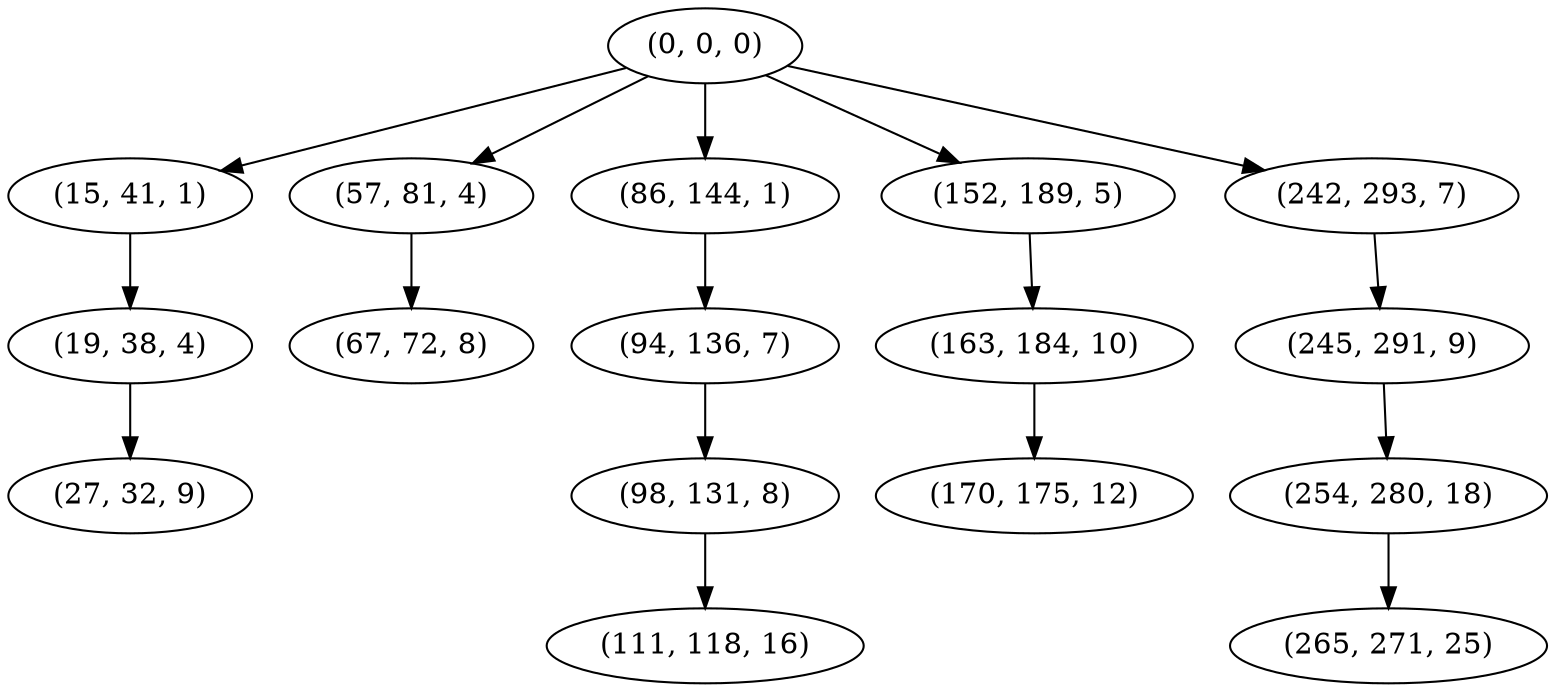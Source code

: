 digraph tree {
    "(0, 0, 0)";
    "(15, 41, 1)";
    "(19, 38, 4)";
    "(27, 32, 9)";
    "(57, 81, 4)";
    "(67, 72, 8)";
    "(86, 144, 1)";
    "(94, 136, 7)";
    "(98, 131, 8)";
    "(111, 118, 16)";
    "(152, 189, 5)";
    "(163, 184, 10)";
    "(170, 175, 12)";
    "(242, 293, 7)";
    "(245, 291, 9)";
    "(254, 280, 18)";
    "(265, 271, 25)";
    "(0, 0, 0)" -> "(15, 41, 1)";
    "(0, 0, 0)" -> "(57, 81, 4)";
    "(0, 0, 0)" -> "(86, 144, 1)";
    "(0, 0, 0)" -> "(152, 189, 5)";
    "(0, 0, 0)" -> "(242, 293, 7)";
    "(15, 41, 1)" -> "(19, 38, 4)";
    "(19, 38, 4)" -> "(27, 32, 9)";
    "(57, 81, 4)" -> "(67, 72, 8)";
    "(86, 144, 1)" -> "(94, 136, 7)";
    "(94, 136, 7)" -> "(98, 131, 8)";
    "(98, 131, 8)" -> "(111, 118, 16)";
    "(152, 189, 5)" -> "(163, 184, 10)";
    "(163, 184, 10)" -> "(170, 175, 12)";
    "(242, 293, 7)" -> "(245, 291, 9)";
    "(245, 291, 9)" -> "(254, 280, 18)";
    "(254, 280, 18)" -> "(265, 271, 25)";
}
